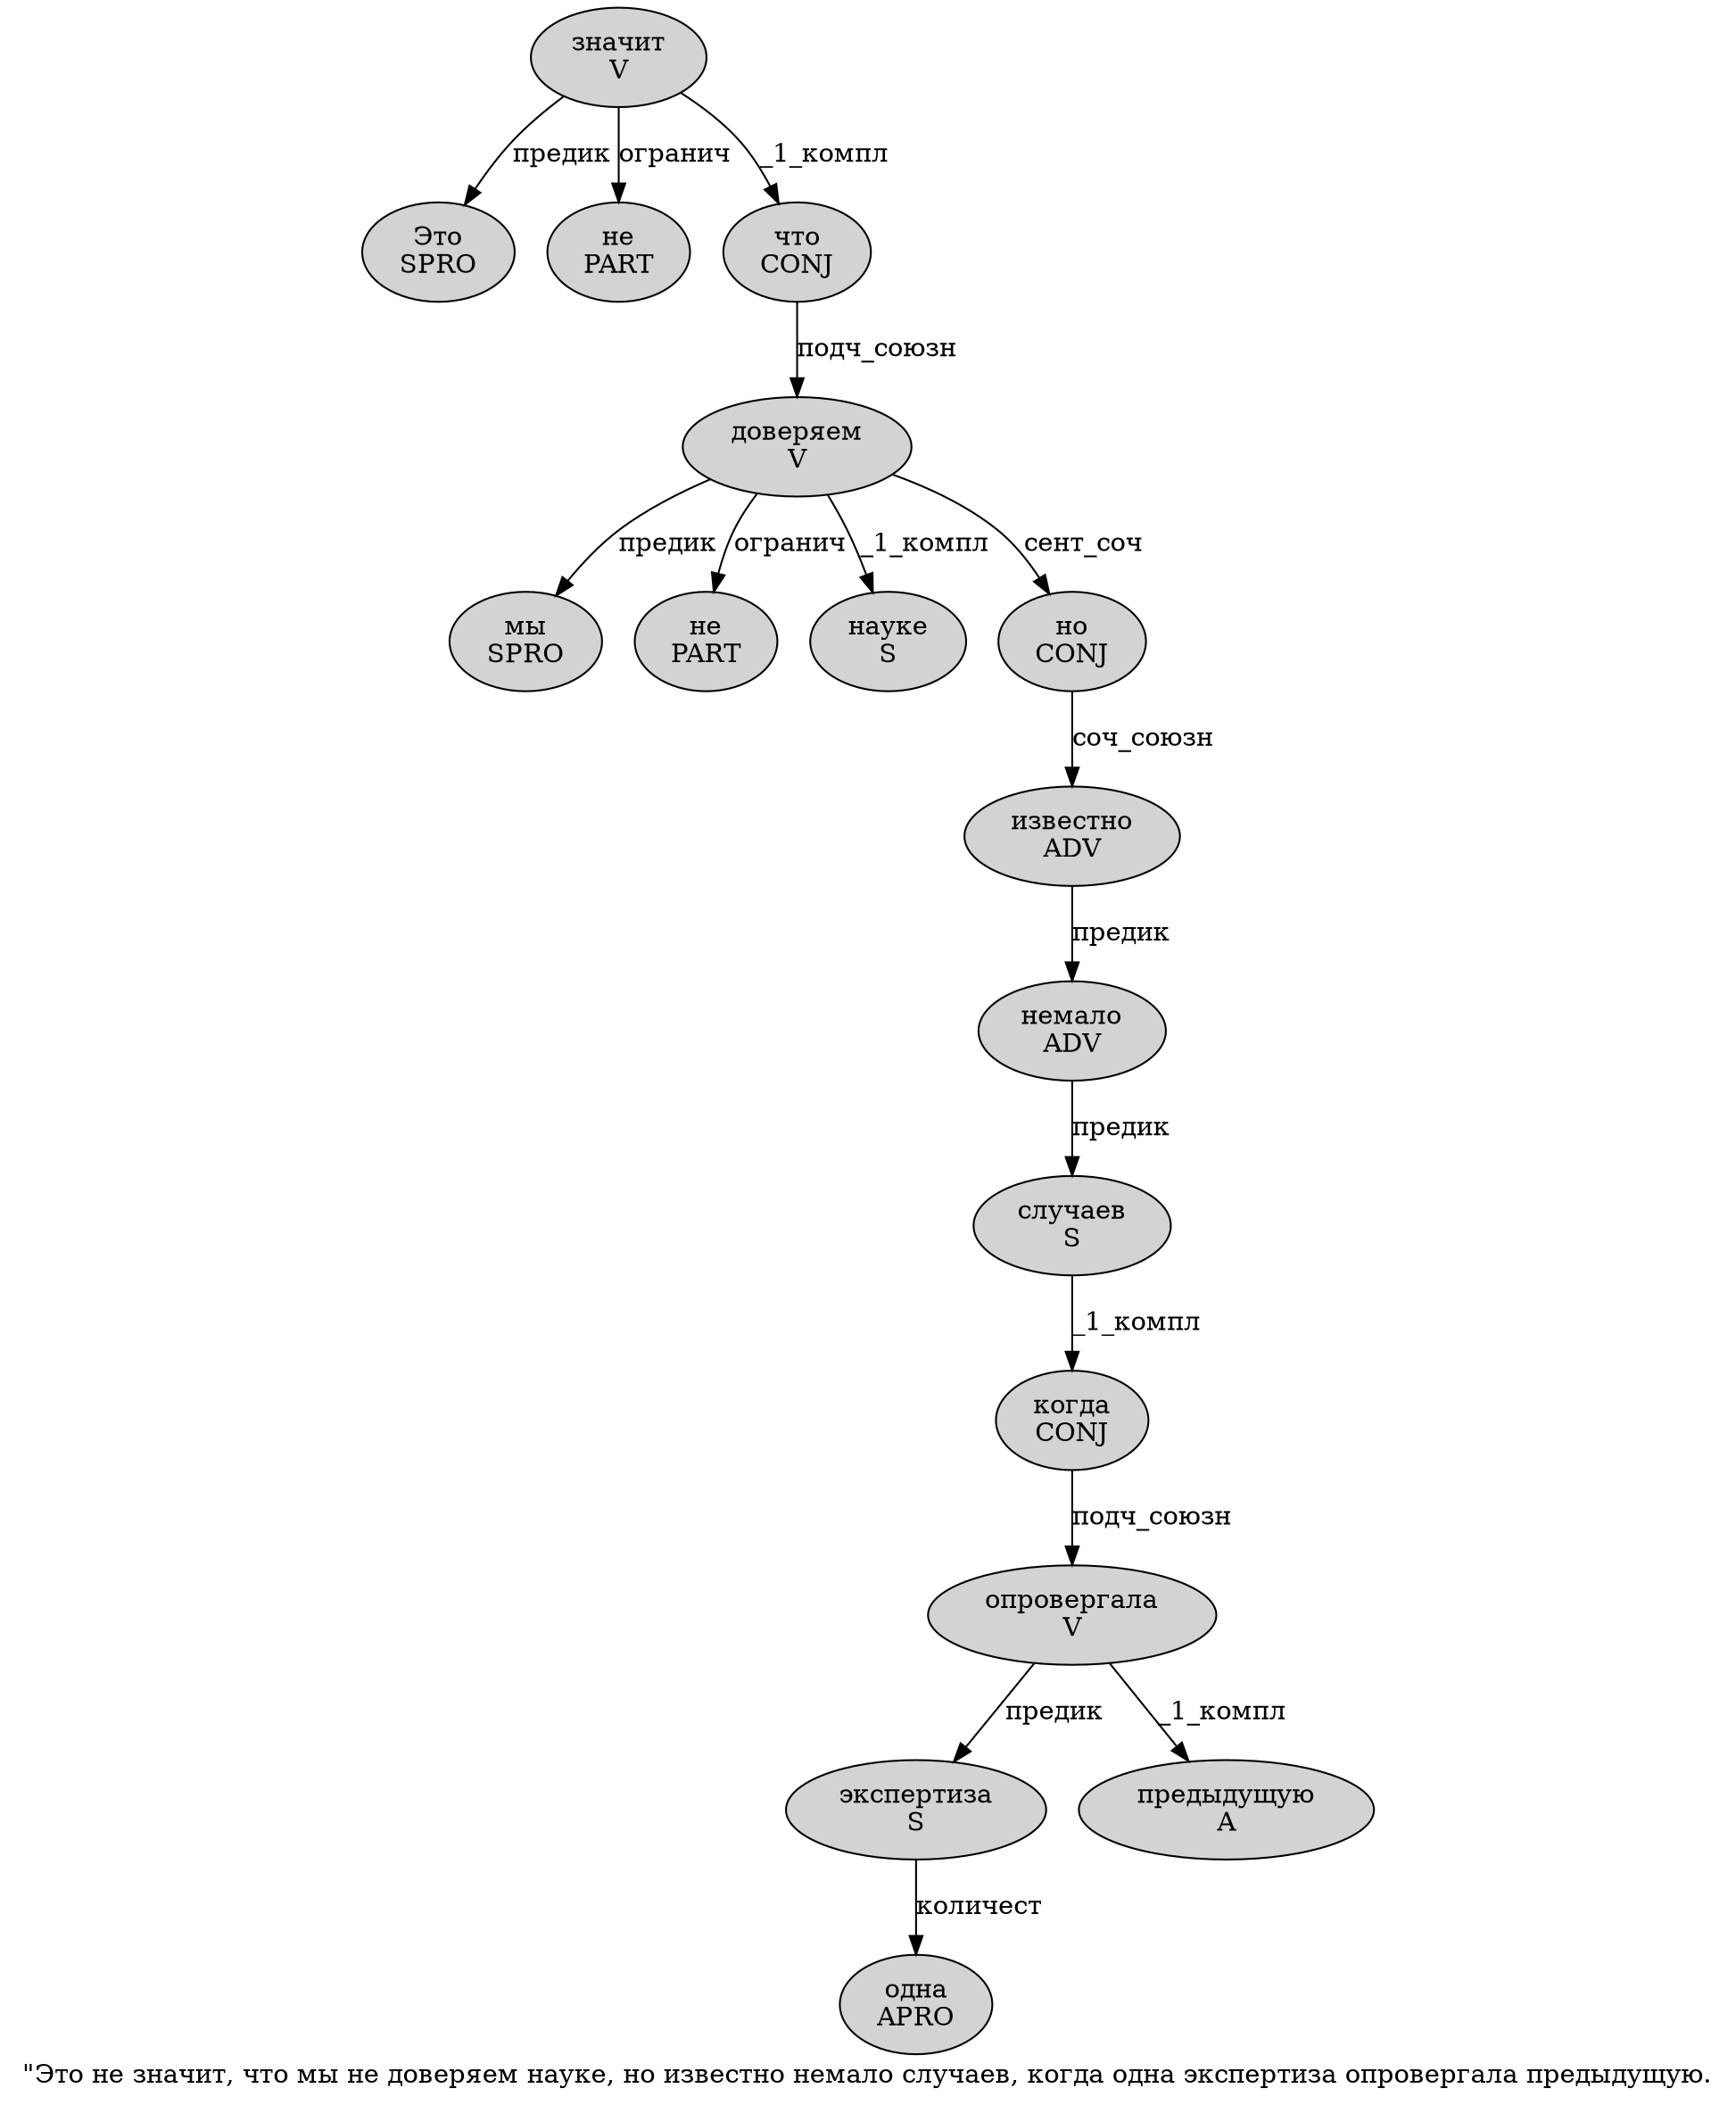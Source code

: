 digraph SENTENCE_986 {
	graph [label="\"Это не значит, что мы не доверяем науке, но известно немало случаев, когда одна экспертиза опровергала предыдущую."]
	node [style=filled]
		1 [label="Это
SPRO" color="" fillcolor=lightgray penwidth=1 shape=ellipse]
		2 [label="не
PART" color="" fillcolor=lightgray penwidth=1 shape=ellipse]
		3 [label="значит
V" color="" fillcolor=lightgray penwidth=1 shape=ellipse]
		5 [label="что
CONJ" color="" fillcolor=lightgray penwidth=1 shape=ellipse]
		6 [label="мы
SPRO" color="" fillcolor=lightgray penwidth=1 shape=ellipse]
		7 [label="не
PART" color="" fillcolor=lightgray penwidth=1 shape=ellipse]
		8 [label="доверяем
V" color="" fillcolor=lightgray penwidth=1 shape=ellipse]
		9 [label="науке
S" color="" fillcolor=lightgray penwidth=1 shape=ellipse]
		11 [label="но
CONJ" color="" fillcolor=lightgray penwidth=1 shape=ellipse]
		12 [label="известно
ADV" color="" fillcolor=lightgray penwidth=1 shape=ellipse]
		13 [label="немало
ADV" color="" fillcolor=lightgray penwidth=1 shape=ellipse]
		14 [label="случаев
S" color="" fillcolor=lightgray penwidth=1 shape=ellipse]
		16 [label="когда
CONJ" color="" fillcolor=lightgray penwidth=1 shape=ellipse]
		17 [label="одна
APRO" color="" fillcolor=lightgray penwidth=1 shape=ellipse]
		18 [label="экспертиза
S" color="" fillcolor=lightgray penwidth=1 shape=ellipse]
		19 [label="опровергала
V" color="" fillcolor=lightgray penwidth=1 shape=ellipse]
		20 [label="предыдущую
A" color="" fillcolor=lightgray penwidth=1 shape=ellipse]
			11 -> 12 [label="соч_союзн"]
			5 -> 8 [label="подч_союзн"]
			8 -> 6 [label="предик"]
			8 -> 7 [label="огранич"]
			8 -> 9 [label="_1_компл"]
			8 -> 11 [label="сент_соч"]
			13 -> 14 [label="предик"]
			14 -> 16 [label="_1_компл"]
			18 -> 17 [label="количест"]
			3 -> 1 [label="предик"]
			3 -> 2 [label="огранич"]
			3 -> 5 [label="_1_компл"]
			19 -> 18 [label="предик"]
			19 -> 20 [label="_1_компл"]
			12 -> 13 [label="предик"]
			16 -> 19 [label="подч_союзн"]
}